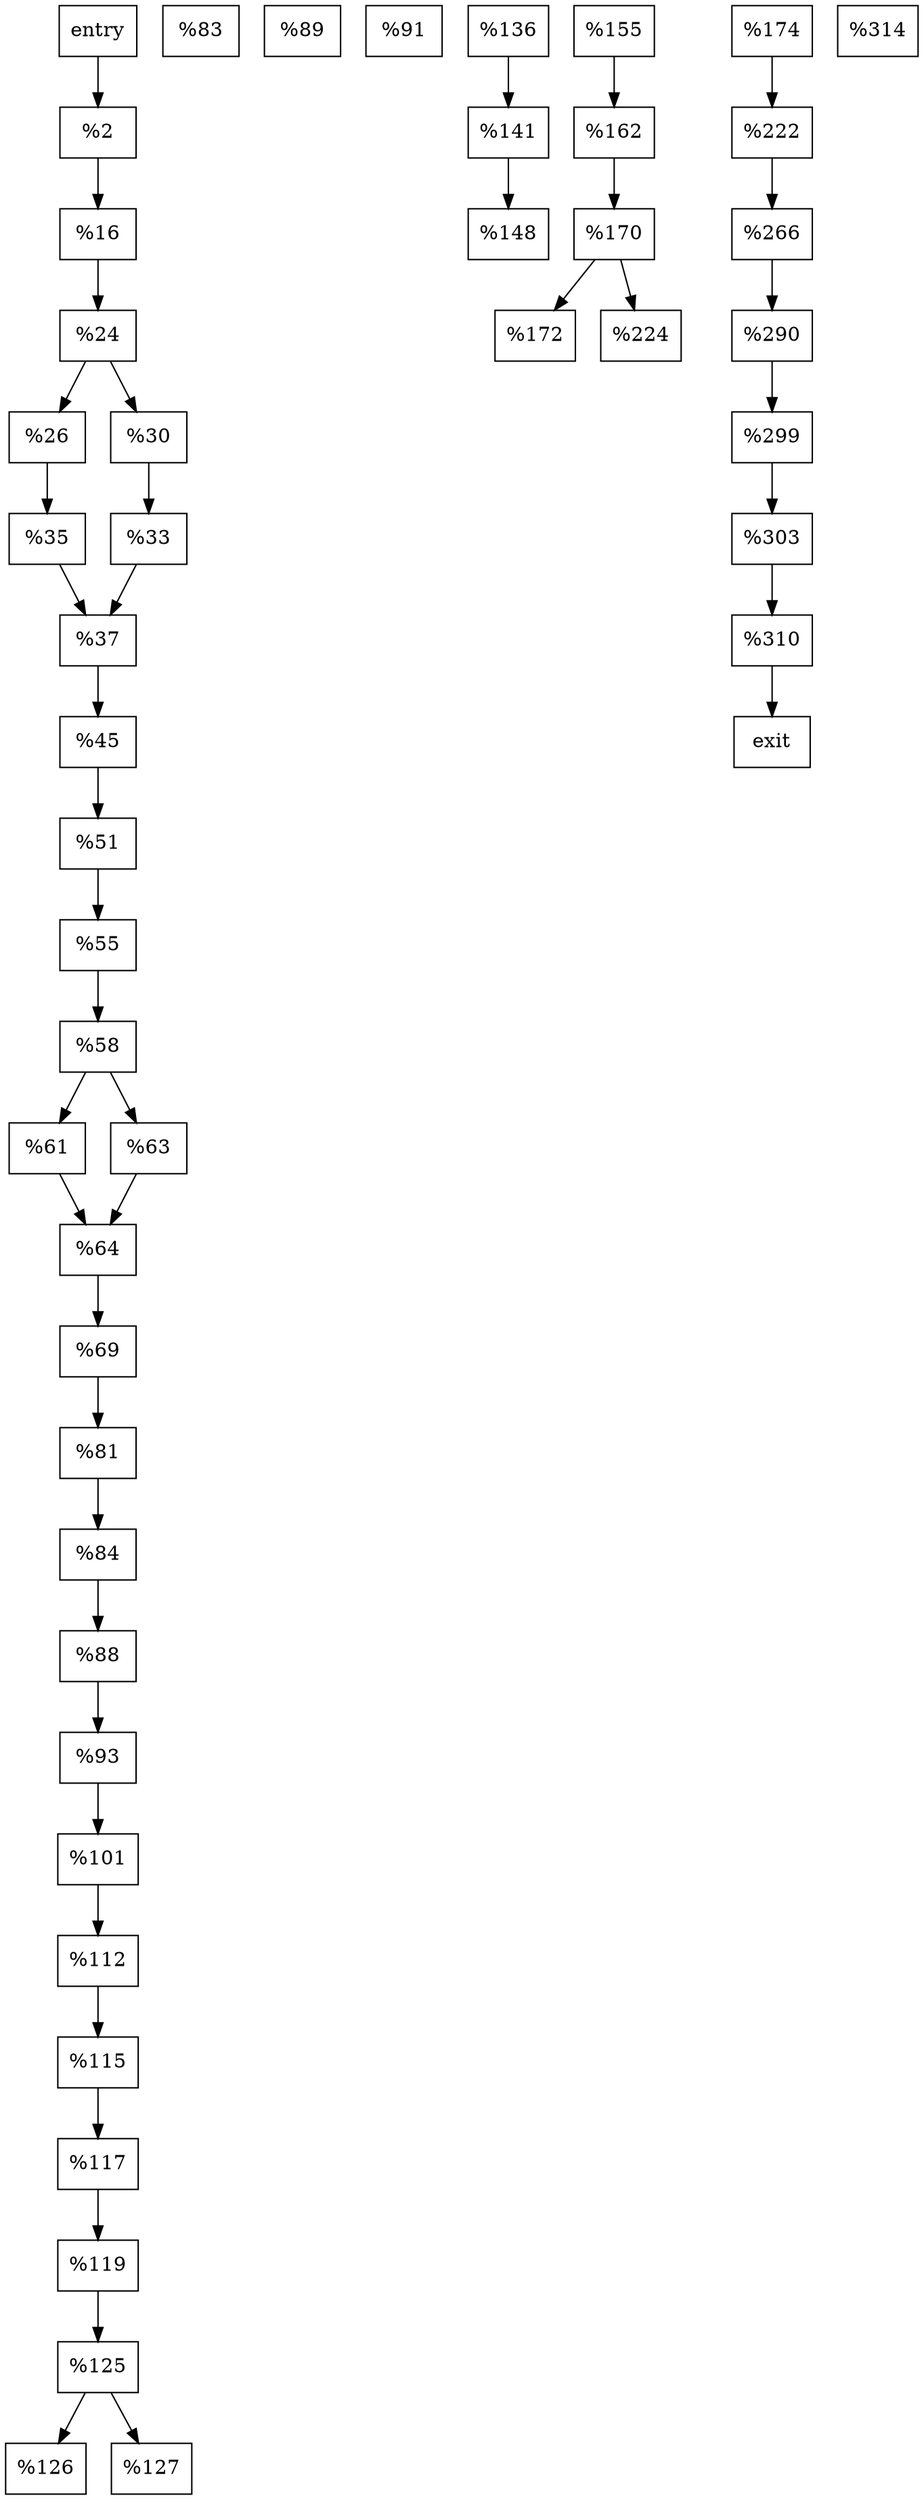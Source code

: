 digraph CFG {
    rankdir=TB;

    // Define nodes
    node [shape=box];
    entry [label="entry"];
    block_2 [label="%2"];
    block_16 [label="%16"];
    block_24 [label="%24"];
    block_26 [label="%26"];
    block_30 [label="%30"];
    block_33 [label="%33"];
    block_35 [label="%35"];
    block_37 [label="%37"];
    block_45 [label="%45"];
    block_51 [label="%51"];
    block_55 [label="%55"];
    block_58 [label="%58"];
    block_61 [label="%61"];
    block_63 [label="%63"];
    block_64 [label="%64"];
    block_69 [label="%69"];
    block_81 [label="%81"];
    block_83 [label="%83"];
    block_84 [label="%84"];
    block_88 [label="%88"];
    block_89 [label="%89"];
    block_91 [label="%91"];
    block_93 [label="%93"];
    block_101 [label="%101"];
    block_112 [label="%112"];
    block_115 [label="%115"];
    block_117 [label="%117"];
    block_119 [label="%119"];
    block_125 [label="%125"];
    block_126 [label="%126"];
    block_127 [label="%127"];
    block_136 [label="%136"];
    block_141 [label="%141"];
    block_148 [label="%148"];
    block_155 [label="%155"];
    block_162 [label="%162"];
    block_170 [label="%170"];
    block_172 [label="%172"];
    block_174 [label="%174"];
    block_222 [label="%222"];
    block_224 [label="%224"];
    block_266 [label="%266"];
    block_290 [label="%290"];
    block_299 [label="%299"];
    block_303 [label="%303"];
    block_310 [label="%310"];
    block_314 [label="%314"];
    block_exit [label="exit"];

    // Define edges
    entry -> block_2;
    block_2 -> block_16;
    block_16 -> block_24;
    block_24 -> block_26;
    block_24 -> block_30;
    block_26 -> block_35;
    block_30 -> block_33;
    block_33 -> block_37;
    block_35 -> block_37;
    block_37 -> block_45;
    block_45 -> block_51;
    block_51 -> block_55;
    block_55 -> block_58;
    block_58 -> block_61;
    block_58 -> block_63;
    block_61 -> block_64;
    block_63 -> block_64;
    block_64 -> block_69;
    block_69 -> block_81;
    block_81 -> block_84;
    block_84 -> block_88;
    block_88 -> block_93;
    block_93 -> block_101;
    block_101 -> block_112;
    block_112 -> block_115;
    block_115 -> block_117;
    block_117 -> block_119;
    block_119 -> block_125;
    block_125 -> block_126;
    block_125 -> block_127;
    block_136 -> block_141;
    block_141 -> block_148;
    block_155 -> block_162;
    block_162 -> block_170;
    block_170 -> block_172;
    block_170 -> block_224;
    block_174 -> block_222;
    block_222 -> block_266;
    block_266 -> block_290;
    block_290 -> block_299;
    block_299 -> block_303;
    block_303 -> block_310;
    block_310 -> block_exit;
    block_exit;
}
